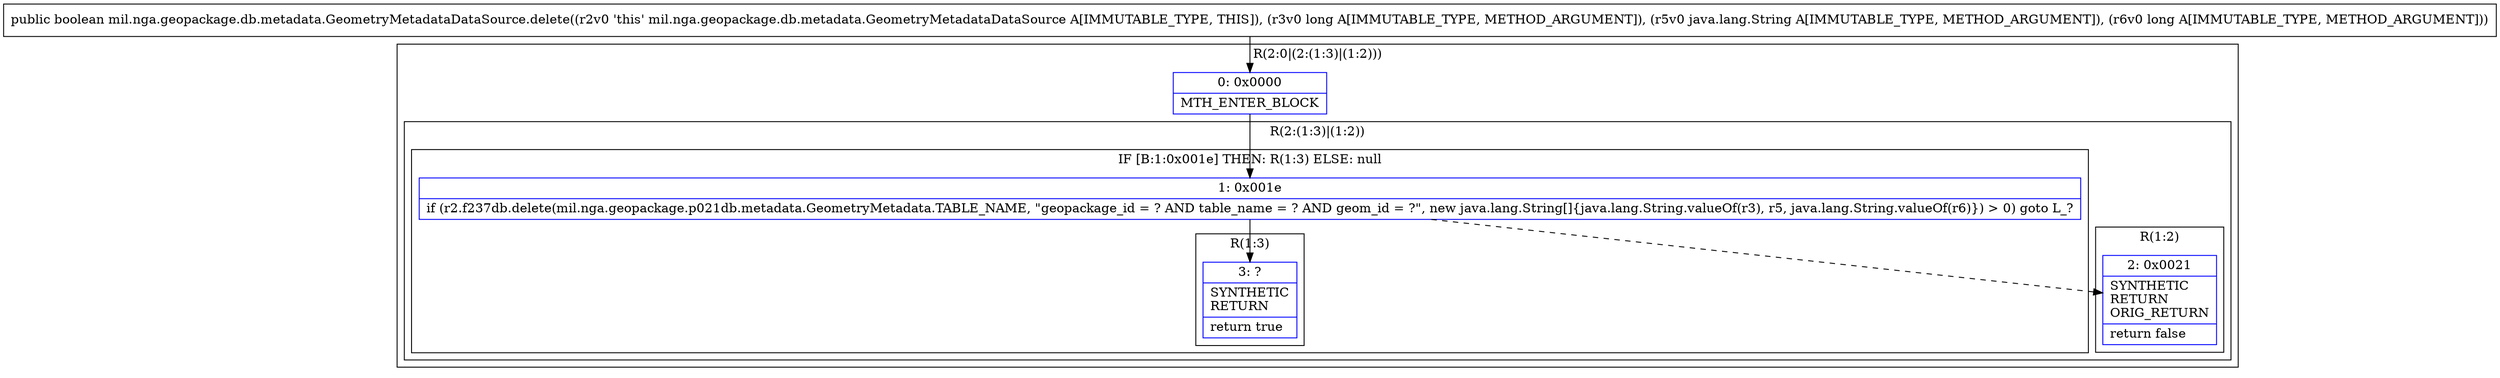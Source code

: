 digraph "CFG formil.nga.geopackage.db.metadata.GeometryMetadataDataSource.delete(JLjava\/lang\/String;J)Z" {
subgraph cluster_Region_189111406 {
label = "R(2:0|(2:(1:3)|(1:2)))";
node [shape=record,color=blue];
Node_0 [shape=record,label="{0\:\ 0x0000|MTH_ENTER_BLOCK\l}"];
subgraph cluster_Region_1506379752 {
label = "R(2:(1:3)|(1:2))";
node [shape=record,color=blue];
subgraph cluster_IfRegion_1656837176 {
label = "IF [B:1:0x001e] THEN: R(1:3) ELSE: null";
node [shape=record,color=blue];
Node_1 [shape=record,label="{1\:\ 0x001e|if (r2.f237db.delete(mil.nga.geopackage.p021db.metadata.GeometryMetadata.TABLE_NAME, \"geopackage_id = ? AND table_name = ? AND geom_id = ?\", new java.lang.String[]\{java.lang.String.valueOf(r3), r5, java.lang.String.valueOf(r6)\}) \> 0) goto L_?\l}"];
subgraph cluster_Region_1277619158 {
label = "R(1:3)";
node [shape=record,color=blue];
Node_3 [shape=record,label="{3\:\ ?|SYNTHETIC\lRETURN\l|return true\l}"];
}
}
subgraph cluster_Region_1797761232 {
label = "R(1:2)";
node [shape=record,color=blue];
Node_2 [shape=record,label="{2\:\ 0x0021|SYNTHETIC\lRETURN\lORIG_RETURN\l|return false\l}"];
}
}
}
MethodNode[shape=record,label="{public boolean mil.nga.geopackage.db.metadata.GeometryMetadataDataSource.delete((r2v0 'this' mil.nga.geopackage.db.metadata.GeometryMetadataDataSource A[IMMUTABLE_TYPE, THIS]), (r3v0 long A[IMMUTABLE_TYPE, METHOD_ARGUMENT]), (r5v0 java.lang.String A[IMMUTABLE_TYPE, METHOD_ARGUMENT]), (r6v0 long A[IMMUTABLE_TYPE, METHOD_ARGUMENT])) }"];
MethodNode -> Node_0;
Node_0 -> Node_1;
Node_1 -> Node_2[style=dashed];
Node_1 -> Node_3;
}

